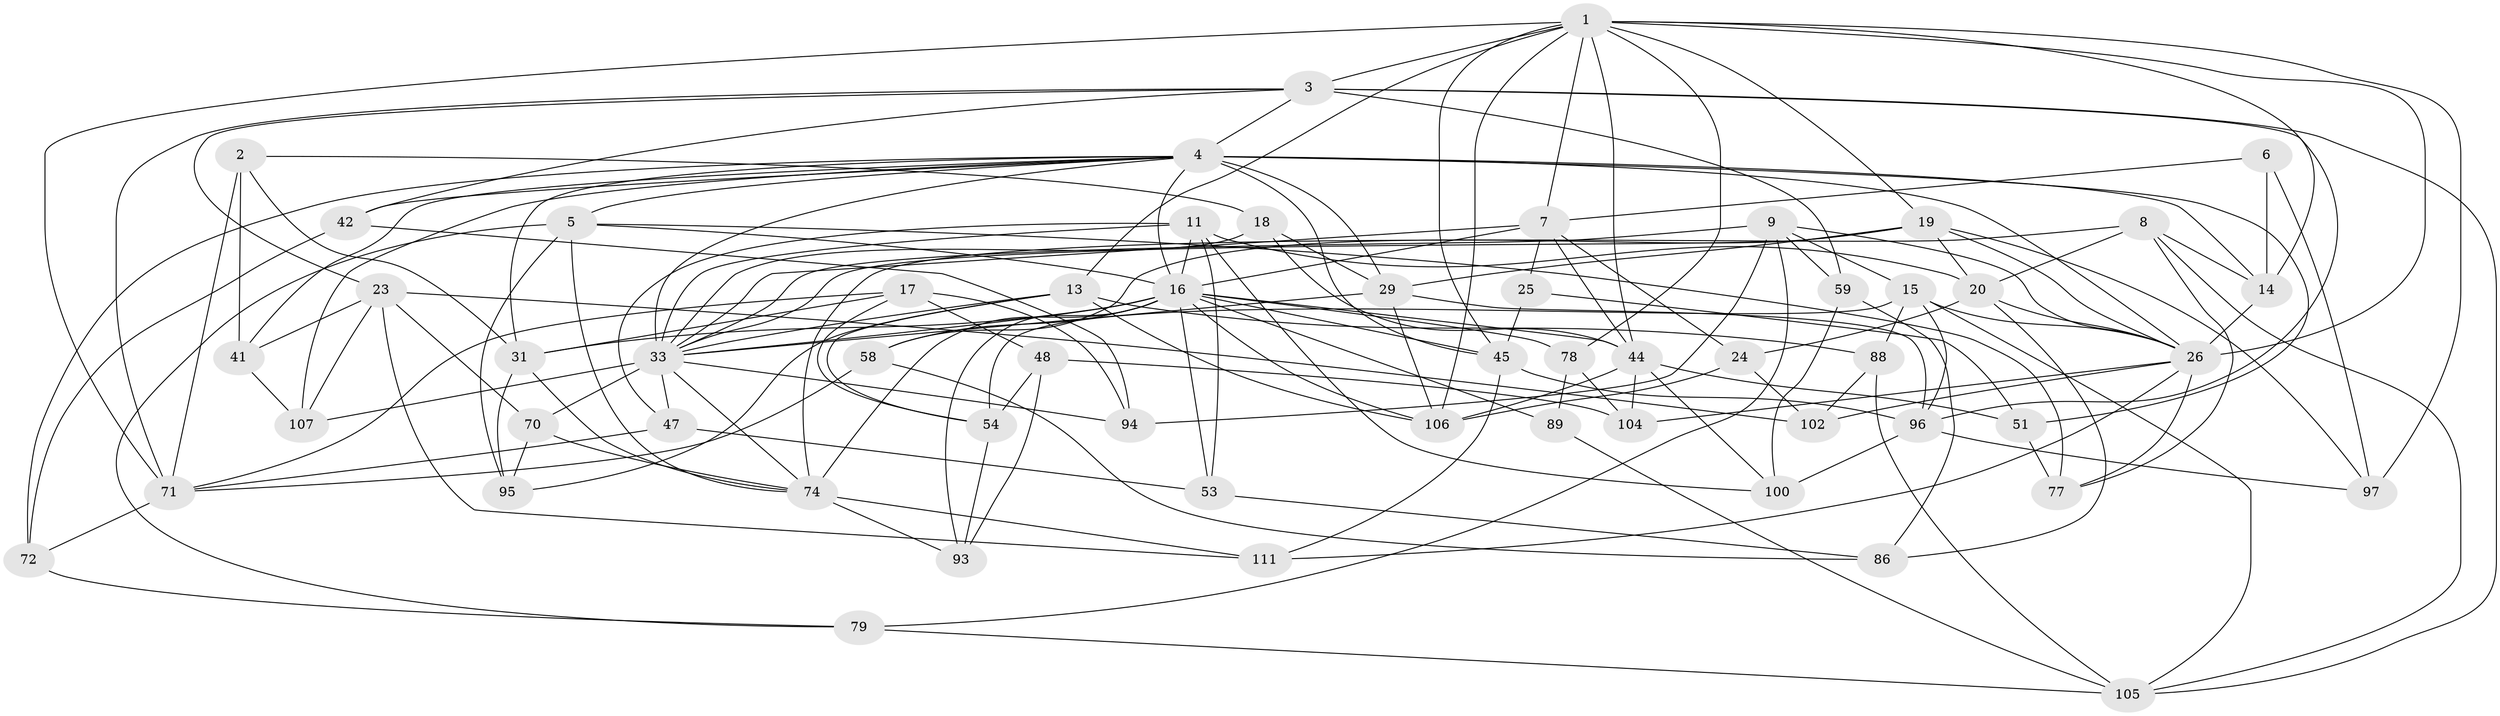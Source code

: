 // original degree distribution, {4: 1.0}
// Generated by graph-tools (version 1.1) at 2025/21/03/04/25 18:21:00]
// undirected, 58 vertices, 163 edges
graph export_dot {
graph [start="1"]
  node [color=gray90,style=filled];
  1 [super="+10+12+62"];
  2;
  3 [super="+32+63"];
  4 [super="+65+90+27+37"];
  5 [super="+115"];
  6;
  7 [super="+22+21"];
  8 [super="+101"];
  9 [super="+85"];
  11 [super="+38"];
  13 [super="+73"];
  14 [super="+87+52"];
  15 [super="+69"];
  16 [super="+30+36"];
  17 [super="+50"];
  18;
  19 [super="+49"];
  20 [super="+66"];
  23 [super="+34"];
  24;
  25;
  26 [super="+28+83+60"];
  29 [super="+61"];
  31 [super="+68"];
  33 [super="+112+43+40"];
  41;
  42;
  44 [super="+80+82"];
  45 [super="+56"];
  47;
  48;
  51;
  53;
  54 [super="+92"];
  58;
  59;
  70;
  71 [super="+75"];
  72;
  74 [super="+76"];
  77;
  78;
  79;
  86;
  88;
  89;
  93;
  94;
  95;
  96 [super="+103"];
  97;
  100;
  102;
  104;
  105 [super="+108"];
  106 [super="+110"];
  107;
  111;
  1 -- 78;
  1 -- 97;
  1 -- 71 [weight=2];
  1 -- 3;
  1 -- 19;
  1 -- 7;
  1 -- 14;
  1 -- 26 [weight=2];
  1 -- 45;
  1 -- 106;
  1 -- 44;
  1 -- 13;
  2 -- 18;
  2 -- 41;
  2 -- 31;
  2 -- 71;
  3 -- 42;
  3 -- 96;
  3 -- 23;
  3 -- 71;
  3 -- 105;
  3 -- 59;
  3 -- 4;
  4 -- 14 [weight=2];
  4 -- 26 [weight=2];
  4 -- 51;
  4 -- 45;
  4 -- 5;
  4 -- 42;
  4 -- 29;
  4 -- 31;
  4 -- 16;
  4 -- 33;
  4 -- 72;
  4 -- 41;
  4 -- 107;
  5 -- 95;
  5 -- 79;
  5 -- 16;
  5 -- 74;
  5 -- 77;
  6 -- 97;
  6 -- 14 [weight=2];
  6 -- 7;
  7 -- 24;
  7 -- 25 [weight=2];
  7 -- 44;
  7 -- 16;
  7 -- 33;
  8 -- 20;
  8 -- 14 [weight=2];
  8 -- 74;
  8 -- 105;
  8 -- 77;
  9 -- 79;
  9 -- 94;
  9 -- 15;
  9 -- 59;
  9 -- 26;
  9 -- 33;
  11 -- 47;
  11 -- 20;
  11 -- 100;
  11 -- 53;
  11 -- 16;
  11 -- 33;
  13 -- 95;
  13 -- 88;
  13 -- 54;
  13 -- 106;
  13 -- 33;
  14 -- 26;
  15 -- 54;
  15 -- 96;
  15 -- 105;
  15 -- 88;
  15 -- 26;
  16 -- 58;
  16 -- 31;
  16 -- 106;
  16 -- 74;
  16 -- 44;
  16 -- 45;
  16 -- 78;
  16 -- 53;
  16 -- 89 [weight=2];
  16 -- 93;
  16 -- 33;
  17 -- 48;
  17 -- 54 [weight=2];
  17 -- 94;
  17 -- 71;
  17 -- 31;
  18 -- 29;
  18 -- 44;
  18 -- 33;
  19 -- 26 [weight=2];
  19 -- 33;
  19 -- 97;
  19 -- 20;
  19 -- 58;
  19 -- 29;
  20 -- 24;
  20 -- 86;
  20 -- 26;
  23 -- 107;
  23 -- 41;
  23 -- 70;
  23 -- 111;
  23 -- 102;
  24 -- 102;
  24 -- 106;
  25 -- 51;
  25 -- 45;
  26 -- 102;
  26 -- 104;
  26 -- 77;
  26 -- 111;
  29 -- 33;
  29 -- 96;
  29 -- 106;
  31 -- 74;
  31 -- 95;
  33 -- 47;
  33 -- 94;
  33 -- 70;
  33 -- 107;
  33 -- 74;
  41 -- 107;
  42 -- 94;
  42 -- 72;
  44 -- 51;
  44 -- 106;
  44 -- 104;
  44 -- 100;
  45 -- 96;
  45 -- 111;
  47 -- 53;
  47 -- 71;
  48 -- 93;
  48 -- 104;
  48 -- 54;
  51 -- 77;
  53 -- 86;
  54 -- 93;
  58 -- 71;
  58 -- 86;
  59 -- 86;
  59 -- 100;
  70 -- 95;
  70 -- 74;
  71 -- 72;
  72 -- 79;
  74 -- 93;
  74 -- 111;
  78 -- 104;
  78 -- 89;
  79 -- 105;
  88 -- 102;
  88 -- 105;
  89 -- 105;
  96 -- 100;
  96 -- 97;
}
